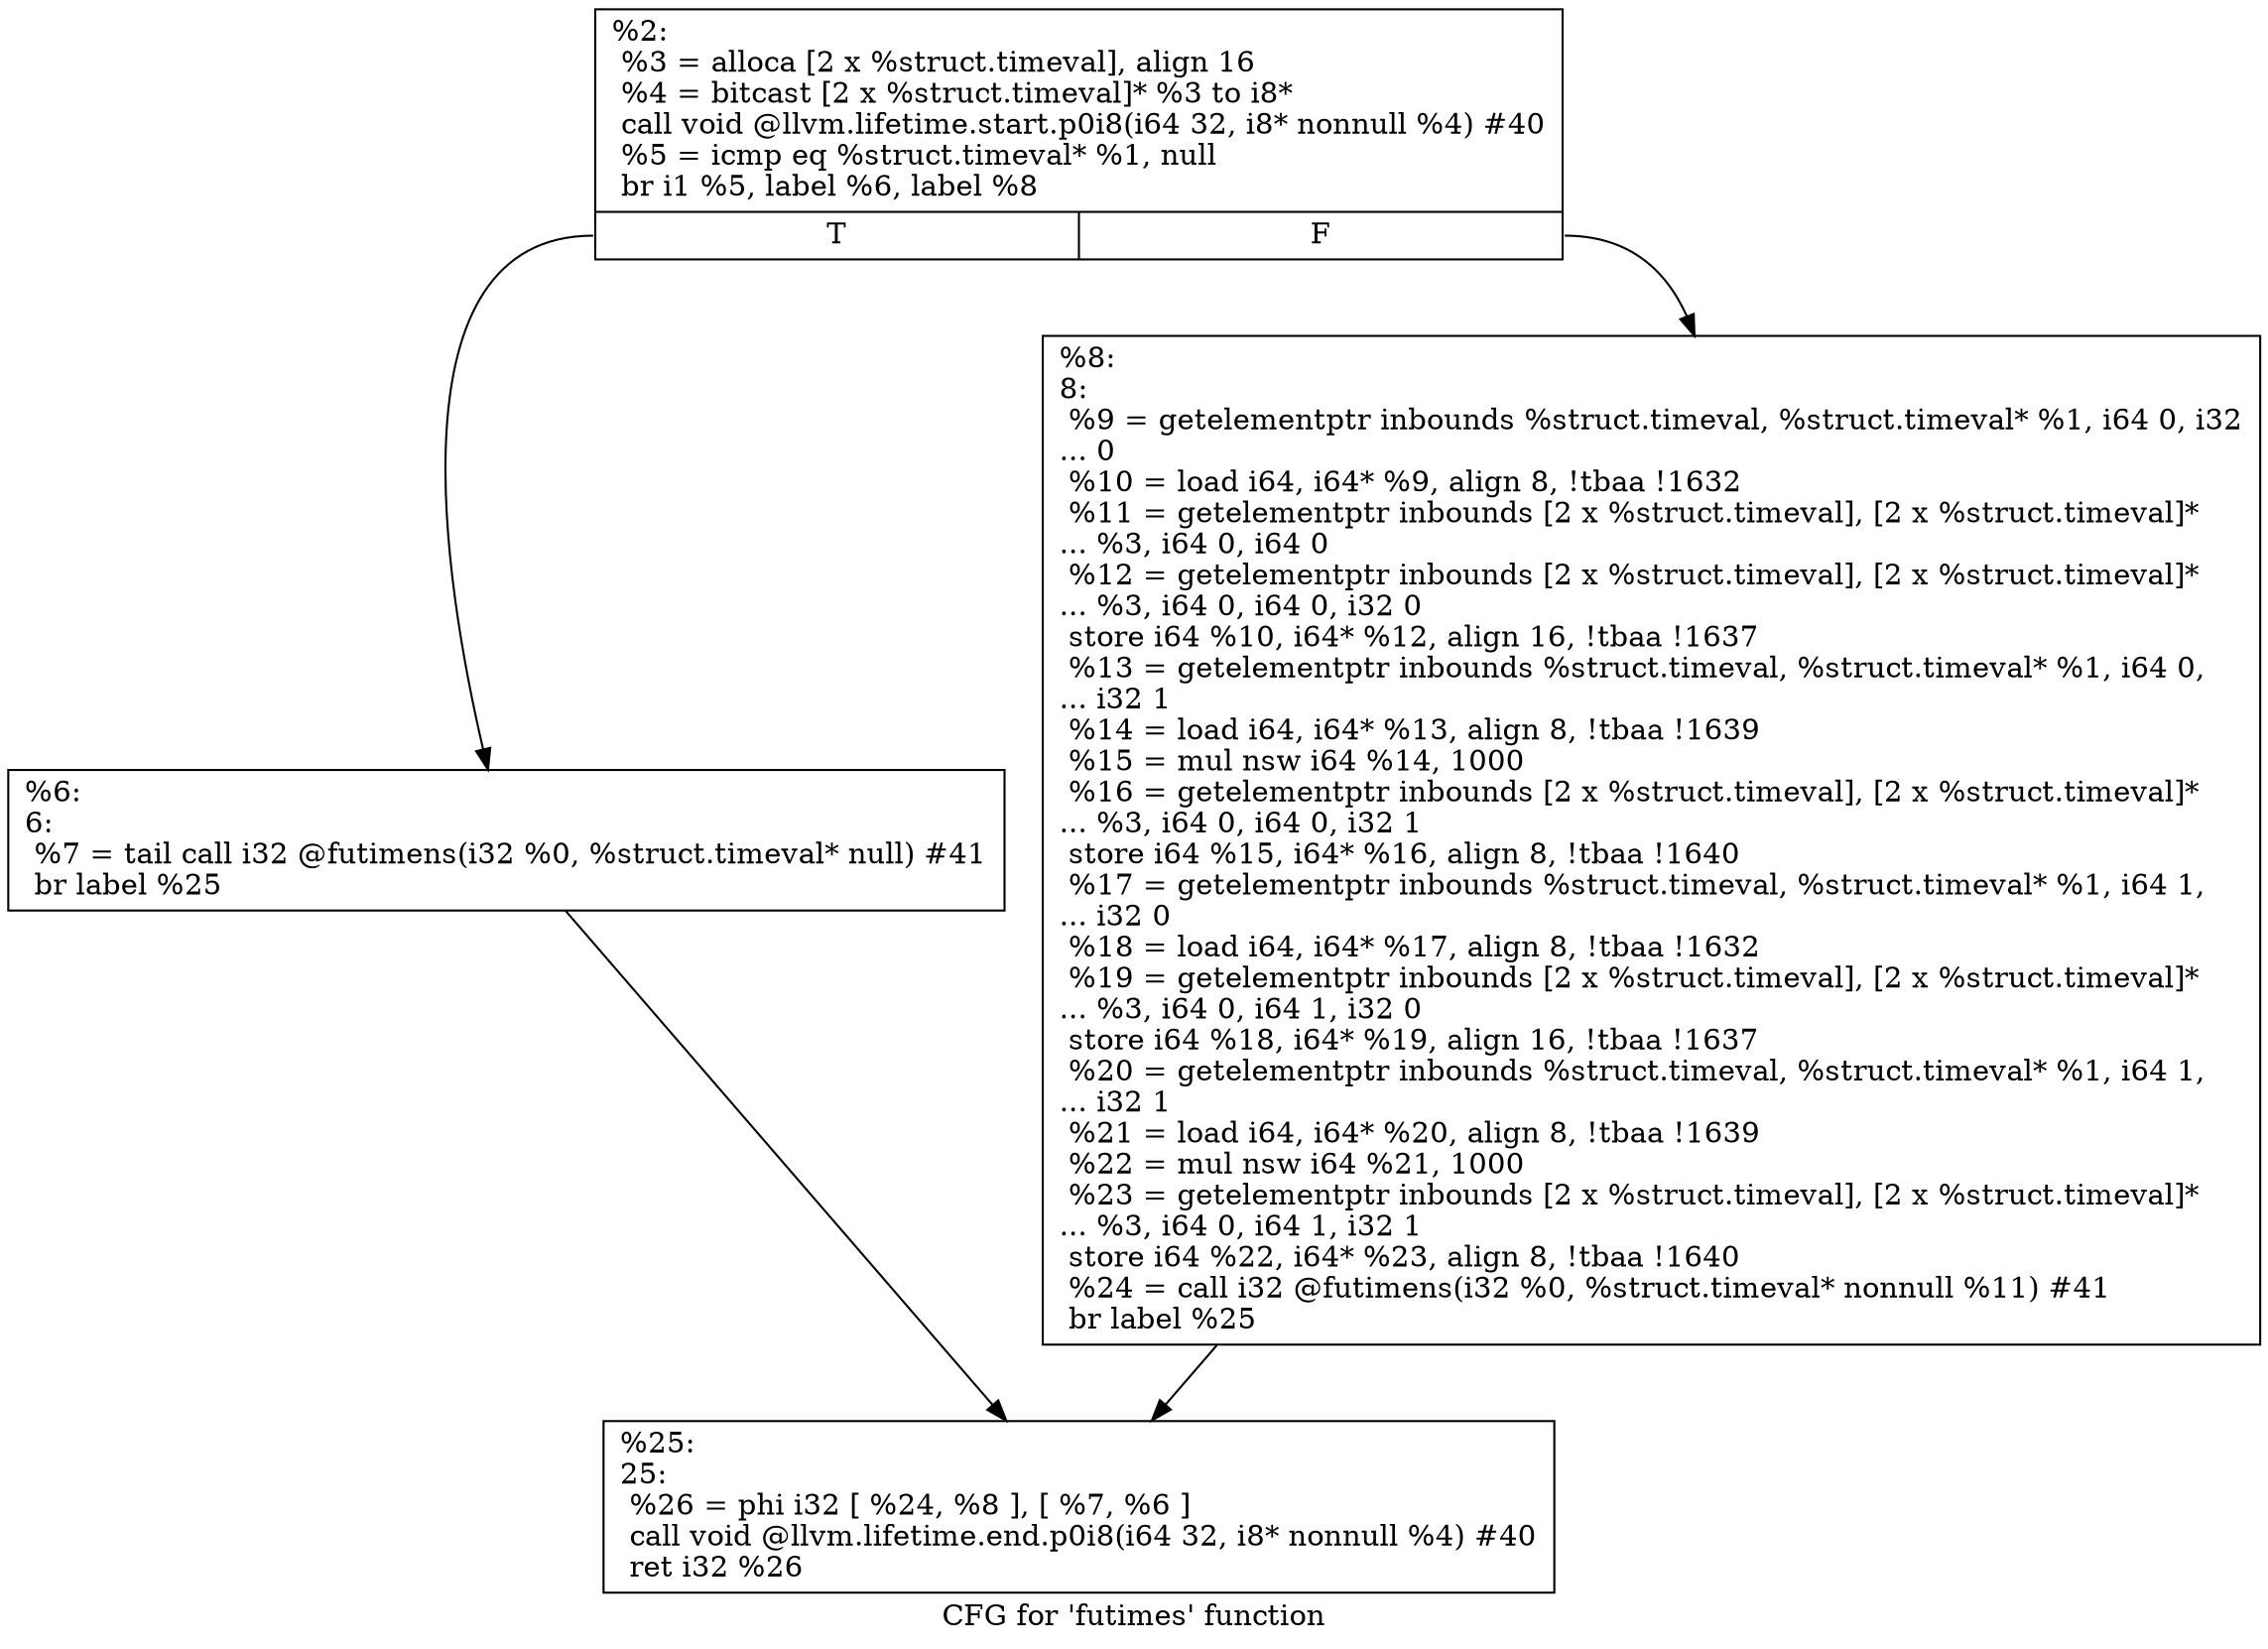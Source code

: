 digraph "CFG for 'futimes' function" {
	label="CFG for 'futimes' function";

	Node0x1ee8da0 [shape=record,label="{%2:\l  %3 = alloca [2 x %struct.timeval], align 16\l  %4 = bitcast [2 x %struct.timeval]* %3 to i8*\l  call void @llvm.lifetime.start.p0i8(i64 32, i8* nonnull %4) #40\l  %5 = icmp eq %struct.timeval* %1, null\l  br i1 %5, label %6, label %8\l|{<s0>T|<s1>F}}"];
	Node0x1ee8da0:s0 -> Node0x1ee8df0;
	Node0x1ee8da0:s1 -> Node0x1ee8e40;
	Node0x1ee8df0 [shape=record,label="{%6:\l6:                                                \l  %7 = tail call i32 @futimens(i32 %0, %struct.timeval* null) #41\l  br label %25\l}"];
	Node0x1ee8df0 -> Node0x1ee8e90;
	Node0x1ee8e40 [shape=record,label="{%8:\l8:                                                \l  %9 = getelementptr inbounds %struct.timeval, %struct.timeval* %1, i64 0, i32\l... 0\l  %10 = load i64, i64* %9, align 8, !tbaa !1632\l  %11 = getelementptr inbounds [2 x %struct.timeval], [2 x %struct.timeval]*\l... %3, i64 0, i64 0\l  %12 = getelementptr inbounds [2 x %struct.timeval], [2 x %struct.timeval]*\l... %3, i64 0, i64 0, i32 0\l  store i64 %10, i64* %12, align 16, !tbaa !1637\l  %13 = getelementptr inbounds %struct.timeval, %struct.timeval* %1, i64 0,\l... i32 1\l  %14 = load i64, i64* %13, align 8, !tbaa !1639\l  %15 = mul nsw i64 %14, 1000\l  %16 = getelementptr inbounds [2 x %struct.timeval], [2 x %struct.timeval]*\l... %3, i64 0, i64 0, i32 1\l  store i64 %15, i64* %16, align 8, !tbaa !1640\l  %17 = getelementptr inbounds %struct.timeval, %struct.timeval* %1, i64 1,\l... i32 0\l  %18 = load i64, i64* %17, align 8, !tbaa !1632\l  %19 = getelementptr inbounds [2 x %struct.timeval], [2 x %struct.timeval]*\l... %3, i64 0, i64 1, i32 0\l  store i64 %18, i64* %19, align 16, !tbaa !1637\l  %20 = getelementptr inbounds %struct.timeval, %struct.timeval* %1, i64 1,\l... i32 1\l  %21 = load i64, i64* %20, align 8, !tbaa !1639\l  %22 = mul nsw i64 %21, 1000\l  %23 = getelementptr inbounds [2 x %struct.timeval], [2 x %struct.timeval]*\l... %3, i64 0, i64 1, i32 1\l  store i64 %22, i64* %23, align 8, !tbaa !1640\l  %24 = call i32 @futimens(i32 %0, %struct.timeval* nonnull %11) #41\l  br label %25\l}"];
	Node0x1ee8e40 -> Node0x1ee8e90;
	Node0x1ee8e90 [shape=record,label="{%25:\l25:                                               \l  %26 = phi i32 [ %24, %8 ], [ %7, %6 ]\l  call void @llvm.lifetime.end.p0i8(i64 32, i8* nonnull %4) #40\l  ret i32 %26\l}"];
}
